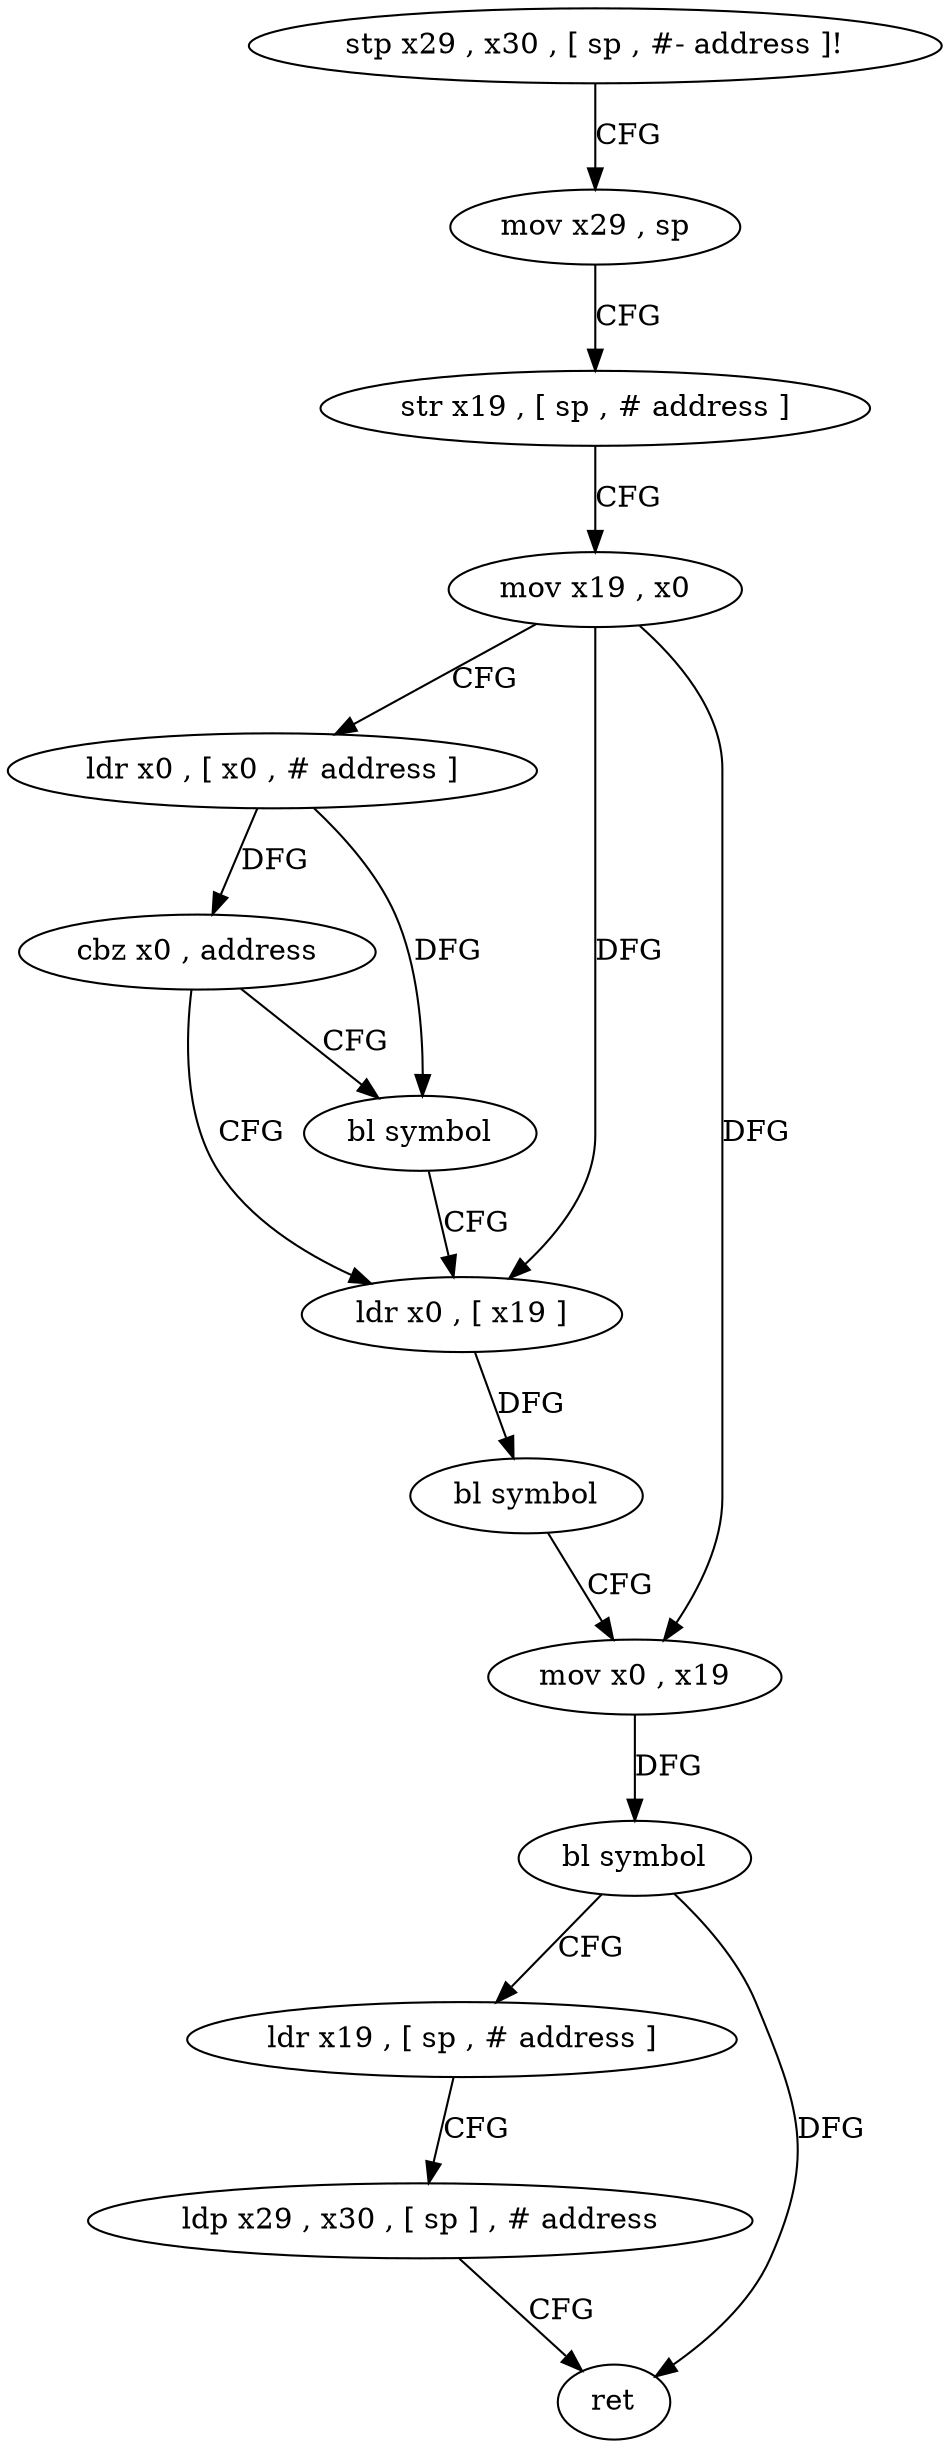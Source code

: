 digraph "func" {
"119244" [label = "stp x29 , x30 , [ sp , #- address ]!" ]
"119248" [label = "mov x29 , sp" ]
"119252" [label = "str x19 , [ sp , # address ]" ]
"119256" [label = "mov x19 , x0" ]
"119260" [label = "ldr x0 , [ x0 , # address ]" ]
"119264" [label = "cbz x0 , address" ]
"119272" [label = "ldr x0 , [ x19 ]" ]
"119268" [label = "bl symbol" ]
"119276" [label = "bl symbol" ]
"119280" [label = "mov x0 , x19" ]
"119284" [label = "bl symbol" ]
"119288" [label = "ldr x19 , [ sp , # address ]" ]
"119292" [label = "ldp x29 , x30 , [ sp ] , # address" ]
"119296" [label = "ret" ]
"119244" -> "119248" [ label = "CFG" ]
"119248" -> "119252" [ label = "CFG" ]
"119252" -> "119256" [ label = "CFG" ]
"119256" -> "119260" [ label = "CFG" ]
"119256" -> "119272" [ label = "DFG" ]
"119256" -> "119280" [ label = "DFG" ]
"119260" -> "119264" [ label = "DFG" ]
"119260" -> "119268" [ label = "DFG" ]
"119264" -> "119272" [ label = "CFG" ]
"119264" -> "119268" [ label = "CFG" ]
"119272" -> "119276" [ label = "DFG" ]
"119268" -> "119272" [ label = "CFG" ]
"119276" -> "119280" [ label = "CFG" ]
"119280" -> "119284" [ label = "DFG" ]
"119284" -> "119288" [ label = "CFG" ]
"119284" -> "119296" [ label = "DFG" ]
"119288" -> "119292" [ label = "CFG" ]
"119292" -> "119296" [ label = "CFG" ]
}
